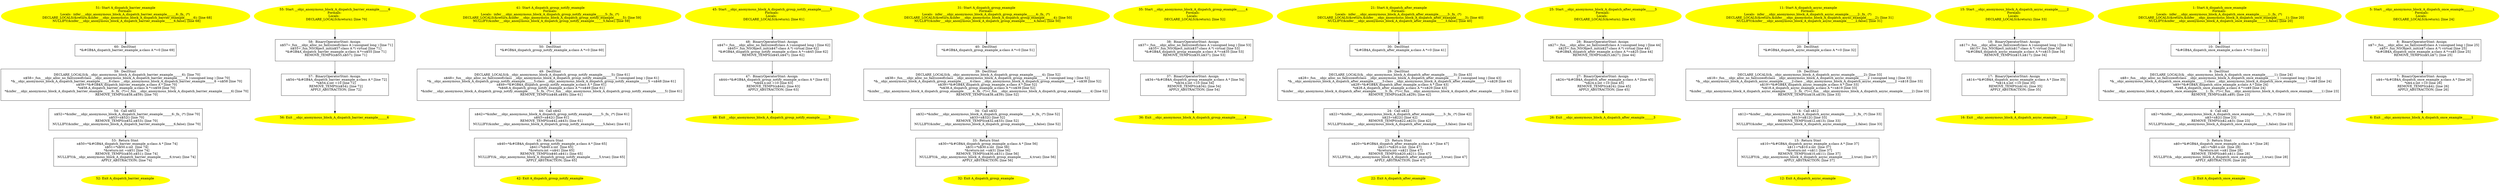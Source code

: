 digraph iCFG {
60 [label="60:  DeclStmt \n   *&#GB$A_dispatch_barrier_example_a:class A *=0 [line 69]\n " shape="box"]
	

	 60 -> 59 ;
59 [label="59:  DeclStmt \n   DECLARE_LOCALS(&__objc_anonymous_block_A_dispatch_barrier_example______6); [line 70]\n  n$58=_fun___objc_alloc_no_fail(sizeof(class __objc_anonymous_block_A_dispatch_barrier_example______6 ):unsigned long ) [line 70]\n  *&__objc_anonymous_block_A_dispatch_barrier_example______6:class __objc_anonymous_block_A_dispatch_barrier_example______6 =n$58 [line 70]\n  n$59=*&#GB$A_dispatch_barrier_example_a:class A * [line 70]\n  *n$58.A_dispatch_barrier_example_a:class A *=n$59 [line 70]\n  *&infer___objc_anonymous_block_A_dispatch_barrier_example______6:_fn_ (*)=(_fun___objc_anonymous_block_A_dispatch_barrier_example______6) [line 70]\n  REMOVE_TEMPS(n$58,n$59); [line 70]\n " shape="box"]
	

	 59 -> 54 ;
58 [label="58:  BinaryOperatorStmt: Assign \n   n$57=_fun___objc_alloc_no_fail(sizeof(class A ):unsigned long ) [line 71]\n  n$55=_fun_NSObject_init(n$57:class A *) virtual [line 71]\n  *&#GB$A_dispatch_barrier_example_a:class A *=n$55 [line 71]\n  REMOVE_TEMPS(n$55,n$57); [line 71]\n " shape="box"]
	

	 58 -> 57 ;
57 [label="57:  BinaryOperatorStmt: Assign \n   n$54=*&#GB$A_dispatch_barrier_example_a:class A * [line 72]\n  *n$54.x:int =10 [line 72]\n  REMOVE_TEMPS(n$54); [line 72]\n  APPLY_ABSTRACTION; [line 72]\n " shape="box"]
	

	 57 -> 56 ;
56 [label="56: Exit __objc_anonymous_block_A_dispatch_barrier_example______6 \n  " color=yellow style=filled]
	

55 [label="55: Start __objc_anonymous_block_A_dispatch_barrier_example______6\nFormals: \nLocals:  \n   DECLARE_LOCALS(&return); [line 70]\n " color=yellow style=filled]
	

	 55 -> 58 ;
54 [label="54:  Call n$52 \n   n$52=*&infer___objc_anonymous_block_A_dispatch_barrier_example______6:_fn_ (*) [line 70]\n  n$53=n$52() [line 70]\n  REMOVE_TEMPS(n$52,n$53); [line 70]\n  NULLIFY(&infer___objc_anonymous_block_A_dispatch_barrier_example______6,false); [line 70]\n " shape="box"]
	

	 54 -> 53 ;
53 [label="53:  Return Stmt \n   n$50=*&#GB$A_dispatch_barrier_example_a:class A * [line 74]\n  n$51=*n$50.x:int  [line 74]\n  *&return:int =n$51 [line 74]\n  REMOVE_TEMPS(n$50,n$51); [line 74]\n  NULLIFY(&__objc_anonymous_block_A_dispatch_barrier_example______6,true); [line 74]\n  APPLY_ABSTRACTION; [line 74]\n " shape="box"]
	

	 53 -> 52 ;
52 [label="52: Exit A_dispatch_barrier_example \n  " color=yellow style=filled]
	

51 [label="51: Start A_dispatch_barrier_example\nFormals: \nLocals:  infer___objc_anonymous_block_A_dispatch_barrier_example______6:_fn_ (*) \n   DECLARE_LOCALS(&return,&infer___objc_anonymous_block_A_dispatch_barrier_example______6); [line 68]\n  NULLIFY(&infer___objc_anonymous_block_A_dispatch_barrier_example______6,false); [line 68]\n " color=yellow style=filled]
	

	 51 -> 60 ;
50 [label="50:  DeclStmt \n   *&#GB$A_dispatch_group_notify_example_a:class A *=0 [line 60]\n " shape="box"]
	

	 50 -> 49 ;
49 [label="49:  DeclStmt \n   DECLARE_LOCALS(&__objc_anonymous_block_A_dispatch_group_notify_example______5); [line 61]\n  n$48=_fun___objc_alloc_no_fail(sizeof(class __objc_anonymous_block_A_dispatch_group_notify_example______5 ):unsigned long ) [line 61]\n  *&__objc_anonymous_block_A_dispatch_group_notify_example______5:class __objc_anonymous_block_A_dispatch_group_notify_example______5 =n$48 [line 61]\n  n$49=*&#GB$A_dispatch_group_notify_example_a:class A * [line 61]\n  *n$48.A_dispatch_group_notify_example_a:class A *=n$49 [line 61]\n  *&infer___objc_anonymous_block_A_dispatch_group_notify_example______5:_fn_ (*)=(_fun___objc_anonymous_block_A_dispatch_group_notify_example______5) [line 61]\n  REMOVE_TEMPS(n$48,n$49); [line 61]\n " shape="box"]
	

	 49 -> 44 ;
48 [label="48:  BinaryOperatorStmt: Assign \n   n$47=_fun___objc_alloc_no_fail(sizeof(class A ):unsigned long ) [line 62]\n  n$45=_fun_NSObject_init(n$47:class A *) virtual [line 62]\n  *&#GB$A_dispatch_group_notify_example_a:class A *=n$45 [line 62]\n  REMOVE_TEMPS(n$45,n$47); [line 62]\n " shape="box"]
	

	 48 -> 47 ;
47 [label="47:  BinaryOperatorStmt: Assign \n   n$44=*&#GB$A_dispatch_group_notify_example_a:class A * [line 63]\n  *n$44.x:int =10 [line 63]\n  REMOVE_TEMPS(n$44); [line 63]\n  APPLY_ABSTRACTION; [line 63]\n " shape="box"]
	

	 47 -> 46 ;
46 [label="46: Exit __objc_anonymous_block_A_dispatch_group_notify_example______5 \n  " color=yellow style=filled]
	

45 [label="45: Start __objc_anonymous_block_A_dispatch_group_notify_example______5\nFormals: \nLocals:  \n   DECLARE_LOCALS(&return); [line 61]\n " color=yellow style=filled]
	

	 45 -> 48 ;
44 [label="44:  Call n$42 \n   n$42=*&infer___objc_anonymous_block_A_dispatch_group_notify_example______5:_fn_ (*) [line 61]\n  n$43=n$42() [line 61]\n  REMOVE_TEMPS(n$42,n$43); [line 61]\n  NULLIFY(&infer___objc_anonymous_block_A_dispatch_group_notify_example______5,false); [line 61]\n " shape="box"]
	

	 44 -> 43 ;
43 [label="43:  Return Stmt \n   n$40=*&#GB$A_dispatch_group_notify_example_a:class A * [line 65]\n  n$41=*n$40.x:int  [line 65]\n  *&return:int =n$41 [line 65]\n  REMOVE_TEMPS(n$40,n$41); [line 65]\n  NULLIFY(&__objc_anonymous_block_A_dispatch_group_notify_example______5,true); [line 65]\n  APPLY_ABSTRACTION; [line 65]\n " shape="box"]
	

	 43 -> 42 ;
42 [label="42: Exit A_dispatch_group_notify_example \n  " color=yellow style=filled]
	

41 [label="41: Start A_dispatch_group_notify_example\nFormals: \nLocals:  infer___objc_anonymous_block_A_dispatch_group_notify_example______5:_fn_ (*) \n   DECLARE_LOCALS(&return,&infer___objc_anonymous_block_A_dispatch_group_notify_example______5); [line 59]\n  NULLIFY(&infer___objc_anonymous_block_A_dispatch_group_notify_example______5,false); [line 59]\n " color=yellow style=filled]
	

	 41 -> 50 ;
40 [label="40:  DeclStmt \n   *&#GB$A_dispatch_group_example_a:class A *=0 [line 51]\n " shape="box"]
	

	 40 -> 39 ;
39 [label="39:  DeclStmt \n   DECLARE_LOCALS(&__objc_anonymous_block_A_dispatch_group_example______4); [line 52]\n  n$38=_fun___objc_alloc_no_fail(sizeof(class __objc_anonymous_block_A_dispatch_group_example______4 ):unsigned long ) [line 52]\n  *&__objc_anonymous_block_A_dispatch_group_example______4:class __objc_anonymous_block_A_dispatch_group_example______4 =n$38 [line 52]\n  n$39=*&#GB$A_dispatch_group_example_a:class A * [line 52]\n  *n$38.A_dispatch_group_example_a:class A *=n$39 [line 52]\n  *&infer___objc_anonymous_block_A_dispatch_group_example______4:_fn_ (*)=(_fun___objc_anonymous_block_A_dispatch_group_example______4) [line 52]\n  REMOVE_TEMPS(n$38,n$39); [line 52]\n " shape="box"]
	

	 39 -> 34 ;
38 [label="38:  BinaryOperatorStmt: Assign \n   n$37=_fun___objc_alloc_no_fail(sizeof(class A ):unsigned long ) [line 53]\n  n$35=_fun_NSObject_init(n$37:class A *) virtual [line 53]\n  *&#GB$A_dispatch_group_example_a:class A *=n$35 [line 53]\n  REMOVE_TEMPS(n$35,n$37); [line 53]\n " shape="box"]
	

	 38 -> 37 ;
37 [label="37:  BinaryOperatorStmt: Assign \n   n$34=*&#GB$A_dispatch_group_example_a:class A * [line 54]\n  *n$34.x:int =10 [line 54]\n  REMOVE_TEMPS(n$34); [line 54]\n  APPLY_ABSTRACTION; [line 54]\n " shape="box"]
	

	 37 -> 36 ;
36 [label="36: Exit __objc_anonymous_block_A_dispatch_group_example______4 \n  " color=yellow style=filled]
	

35 [label="35: Start __objc_anonymous_block_A_dispatch_group_example______4\nFormals: \nLocals:  \n   DECLARE_LOCALS(&return); [line 52]\n " color=yellow style=filled]
	

	 35 -> 38 ;
34 [label="34:  Call n$32 \n   n$32=*&infer___objc_anonymous_block_A_dispatch_group_example______4:_fn_ (*) [line 52]\n  n$33=n$32() [line 52]\n  REMOVE_TEMPS(n$32,n$33); [line 52]\n  NULLIFY(&infer___objc_anonymous_block_A_dispatch_group_example______4,false); [line 52]\n " shape="box"]
	

	 34 -> 33 ;
33 [label="33:  Return Stmt \n   n$30=*&#GB$A_dispatch_group_example_a:class A * [line 56]\n  n$31=*n$30.x:int  [line 56]\n  *&return:int =n$31 [line 56]\n  REMOVE_TEMPS(n$30,n$31); [line 56]\n  NULLIFY(&__objc_anonymous_block_A_dispatch_group_example______4,true); [line 56]\n  APPLY_ABSTRACTION; [line 56]\n " shape="box"]
	

	 33 -> 32 ;
32 [label="32: Exit A_dispatch_group_example \n  " color=yellow style=filled]
	

31 [label="31: Start A_dispatch_group_example\nFormals: \nLocals:  infer___objc_anonymous_block_A_dispatch_group_example______4:_fn_ (*) \n   DECLARE_LOCALS(&return,&infer___objc_anonymous_block_A_dispatch_group_example______4); [line 50]\n  NULLIFY(&infer___objc_anonymous_block_A_dispatch_group_example______4,false); [line 50]\n " color=yellow style=filled]
	

	 31 -> 40 ;
30 [label="30:  DeclStmt \n   *&#GB$A_dispatch_after_example_a:class A *=0 [line 41]\n " shape="box"]
	

	 30 -> 29 ;
29 [label="29:  DeclStmt \n   DECLARE_LOCALS(&__objc_anonymous_block_A_dispatch_after_example______3); [line 43]\n  n$28=_fun___objc_alloc_no_fail(sizeof(class __objc_anonymous_block_A_dispatch_after_example______3 ):unsigned long ) [line 43]\n  *&__objc_anonymous_block_A_dispatch_after_example______3:class __objc_anonymous_block_A_dispatch_after_example______3 =n$28 [line 43]\n  n$29=*&#GB$A_dispatch_after_example_a:class A * [line 43]\n  *n$28.A_dispatch_after_example_a:class A *=n$29 [line 43]\n  *&infer___objc_anonymous_block_A_dispatch_after_example______3:_fn_ (*)=(_fun___objc_anonymous_block_A_dispatch_after_example______3) [line 42]\n  REMOVE_TEMPS(n$28,n$29); [line 42]\n " shape="box"]
	

	 29 -> 24 ;
28 [label="28:  BinaryOperatorStmt: Assign \n   n$27=_fun___objc_alloc_no_fail(sizeof(class A ):unsigned long ) [line 44]\n  n$25=_fun_NSObject_init(n$27:class A *) virtual [line 44]\n  *&#GB$A_dispatch_after_example_a:class A *=n$25 [line 44]\n  REMOVE_TEMPS(n$25,n$27); [line 44]\n " shape="box"]
	

	 28 -> 27 ;
27 [label="27:  BinaryOperatorStmt: Assign \n   n$24=*&#GB$A_dispatch_after_example_a:class A * [line 45]\n  *n$24.x:int =10 [line 45]\n  REMOVE_TEMPS(n$24); [line 45]\n  APPLY_ABSTRACTION; [line 45]\n " shape="box"]
	

	 27 -> 26 ;
26 [label="26: Exit __objc_anonymous_block_A_dispatch_after_example______3 \n  " color=yellow style=filled]
	

25 [label="25: Start __objc_anonymous_block_A_dispatch_after_example______3\nFormals: \nLocals:  \n   DECLARE_LOCALS(&return); [line 43]\n " color=yellow style=filled]
	

	 25 -> 28 ;
24 [label="24:  Call n$22 \n   n$22=*&infer___objc_anonymous_block_A_dispatch_after_example______3:_fn_ (*) [line 42]\n  n$23=n$22() [line 42]\n  REMOVE_TEMPS(n$22,n$23); [line 42]\n  NULLIFY(&infer___objc_anonymous_block_A_dispatch_after_example______3,false); [line 42]\n " shape="box"]
	

	 24 -> 23 ;
23 [label="23:  Return Stmt \n   n$20=*&#GB$A_dispatch_after_example_a:class A * [line 47]\n  n$21=*n$20.x:int  [line 47]\n  *&return:int =n$21 [line 47]\n  REMOVE_TEMPS(n$20,n$21); [line 47]\n  NULLIFY(&__objc_anonymous_block_A_dispatch_after_example______3,true); [line 47]\n  APPLY_ABSTRACTION; [line 47]\n " shape="box"]
	

	 23 -> 22 ;
22 [label="22: Exit A_dispatch_after_example \n  " color=yellow style=filled]
	

21 [label="21: Start A_dispatch_after_example\nFormals: \nLocals:  infer___objc_anonymous_block_A_dispatch_after_example______3:_fn_ (*) \n   DECLARE_LOCALS(&return,&infer___objc_anonymous_block_A_dispatch_after_example______3); [line 40]\n  NULLIFY(&infer___objc_anonymous_block_A_dispatch_after_example______3,false); [line 40]\n " color=yellow style=filled]
	

	 21 -> 30 ;
20 [label="20:  DeclStmt \n   *&#GB$A_dispatch_async_example_a:class A *=0 [line 32]\n " shape="box"]
	

	 20 -> 19 ;
19 [label="19:  DeclStmt \n   DECLARE_LOCALS(&__objc_anonymous_block_A_dispatch_async_example______2); [line 33]\n  n$18=_fun___objc_alloc_no_fail(sizeof(class __objc_anonymous_block_A_dispatch_async_example______2 ):unsigned long ) [line 33]\n  *&__objc_anonymous_block_A_dispatch_async_example______2:class __objc_anonymous_block_A_dispatch_async_example______2 =n$18 [line 33]\n  n$19=*&#GB$A_dispatch_async_example_a:class A * [line 33]\n  *n$18.A_dispatch_async_example_a:class A *=n$19 [line 33]\n  *&infer___objc_anonymous_block_A_dispatch_async_example______2:_fn_ (*)=(_fun___objc_anonymous_block_A_dispatch_async_example______2) [line 33]\n  REMOVE_TEMPS(n$18,n$19); [line 33]\n " shape="box"]
	

	 19 -> 14 ;
18 [label="18:  BinaryOperatorStmt: Assign \n   n$17=_fun___objc_alloc_no_fail(sizeof(class A ):unsigned long ) [line 34]\n  n$15=_fun_NSObject_init(n$17:class A *) virtual [line 34]\n  *&#GB$A_dispatch_async_example_a:class A *=n$15 [line 34]\n  REMOVE_TEMPS(n$15,n$17); [line 34]\n " shape="box"]
	

	 18 -> 17 ;
17 [label="17:  BinaryOperatorStmt: Assign \n   n$14=*&#GB$A_dispatch_async_example_a:class A * [line 35]\n  *n$14.x:int =10 [line 35]\n  REMOVE_TEMPS(n$14); [line 35]\n  APPLY_ABSTRACTION; [line 35]\n " shape="box"]
	

	 17 -> 16 ;
16 [label="16: Exit __objc_anonymous_block_A_dispatch_async_example______2 \n  " color=yellow style=filled]
	

15 [label="15: Start __objc_anonymous_block_A_dispatch_async_example______2\nFormals: \nLocals:  \n   DECLARE_LOCALS(&return); [line 33]\n " color=yellow style=filled]
	

	 15 -> 18 ;
14 [label="14:  Call n$12 \n   n$12=*&infer___objc_anonymous_block_A_dispatch_async_example______2:_fn_ (*) [line 33]\n  n$13=n$12() [line 33]\n  REMOVE_TEMPS(n$12,n$13); [line 33]\n  NULLIFY(&infer___objc_anonymous_block_A_dispatch_async_example______2,false); [line 33]\n " shape="box"]
	

	 14 -> 13 ;
13 [label="13:  Return Stmt \n   n$10=*&#GB$A_dispatch_async_example_a:class A * [line 37]\n  n$11=*n$10.x:int  [line 37]\n  *&return:int =n$11 [line 37]\n  REMOVE_TEMPS(n$10,n$11); [line 37]\n  NULLIFY(&__objc_anonymous_block_A_dispatch_async_example______2,true); [line 37]\n  APPLY_ABSTRACTION; [line 37]\n " shape="box"]
	

	 13 -> 12 ;
12 [label="12: Exit A_dispatch_async_example \n  " color=yellow style=filled]
	

11 [label="11: Start A_dispatch_async_example\nFormals: \nLocals:  infer___objc_anonymous_block_A_dispatch_async_example______2:_fn_ (*) \n   DECLARE_LOCALS(&return,&infer___objc_anonymous_block_A_dispatch_async_example______2); [line 31]\n  NULLIFY(&infer___objc_anonymous_block_A_dispatch_async_example______2,false); [line 31]\n " color=yellow style=filled]
	

	 11 -> 20 ;
10 [label="10:  DeclStmt \n   *&#GB$A_dispatch_once_example_a:class A *=0 [line 21]\n " shape="box"]
	

	 10 -> 9 ;
9 [label="9:  DeclStmt \n   DECLARE_LOCALS(&__objc_anonymous_block_A_dispatch_once_example______1); [line 24]\n  n$8=_fun___objc_alloc_no_fail(sizeof(class __objc_anonymous_block_A_dispatch_once_example______1 ):unsigned long ) [line 24]\n  *&__objc_anonymous_block_A_dispatch_once_example______1:class __objc_anonymous_block_A_dispatch_once_example______1 =n$8 [line 24]\n  n$9=*&#GB$A_dispatch_once_example_a:class A * [line 24]\n  *n$8.A_dispatch_once_example_a:class A *=n$9 [line 24]\n  *&infer___objc_anonymous_block_A_dispatch_once_example______1:_fn_ (*)=(_fun___objc_anonymous_block_A_dispatch_once_example______1) [line 23]\n  REMOVE_TEMPS(n$8,n$9); [line 23]\n " shape="box"]
	

	 9 -> 4 ;
8 [label="8:  BinaryOperatorStmt: Assign \n   n$7=_fun___objc_alloc_no_fail(sizeof(class A ):unsigned long ) [line 25]\n  n$5=_fun_NSObject_init(n$7:class A *) virtual [line 25]\n  *&#GB$A_dispatch_once_example_a:class A *=n$5 [line 25]\n  REMOVE_TEMPS(n$5,n$7); [line 25]\n " shape="box"]
	

	 8 -> 7 ;
7 [label="7:  BinaryOperatorStmt: Assign \n   n$4=*&#GB$A_dispatch_once_example_a:class A * [line 26]\n  *n$4.x:int =10 [line 26]\n  REMOVE_TEMPS(n$4); [line 26]\n  APPLY_ABSTRACTION; [line 26]\n " shape="box"]
	

	 7 -> 6 ;
6 [label="6: Exit __objc_anonymous_block_A_dispatch_once_example______1 \n  " color=yellow style=filled]
	

5 [label="5: Start __objc_anonymous_block_A_dispatch_once_example______1\nFormals: \nLocals:  \n   DECLARE_LOCALS(&return); [line 24]\n " color=yellow style=filled]
	

	 5 -> 8 ;
4 [label="4:  Call n$2 \n   n$2=*&infer___objc_anonymous_block_A_dispatch_once_example______1:_fn_ (*) [line 23]\n  n$3=n$2() [line 23]\n  REMOVE_TEMPS(n$2,n$3); [line 23]\n  NULLIFY(&infer___objc_anonymous_block_A_dispatch_once_example______1,false); [line 23]\n " shape="box"]
	

	 4 -> 3 ;
3 [label="3:  Return Stmt \n   n$0=*&#GB$A_dispatch_once_example_a:class A * [line 28]\n  n$1=*n$0.x:int  [line 28]\n  *&return:int =n$1 [line 28]\n  REMOVE_TEMPS(n$0,n$1); [line 28]\n  NULLIFY(&__objc_anonymous_block_A_dispatch_once_example______1,true); [line 28]\n  APPLY_ABSTRACTION; [line 28]\n " shape="box"]
	

	 3 -> 2 ;
2 [label="2: Exit A_dispatch_once_example \n  " color=yellow style=filled]
	

1 [label="1: Start A_dispatch_once_example\nFormals: \nLocals:  infer___objc_anonymous_block_A_dispatch_once_example______1:_fn_ (*) \n   DECLARE_LOCALS(&return,&infer___objc_anonymous_block_A_dispatch_once_example______1); [line 20]\n  NULLIFY(&infer___objc_anonymous_block_A_dispatch_once_example______1,false); [line 20]\n " color=yellow style=filled]
	

	 1 -> 10 ;
}
